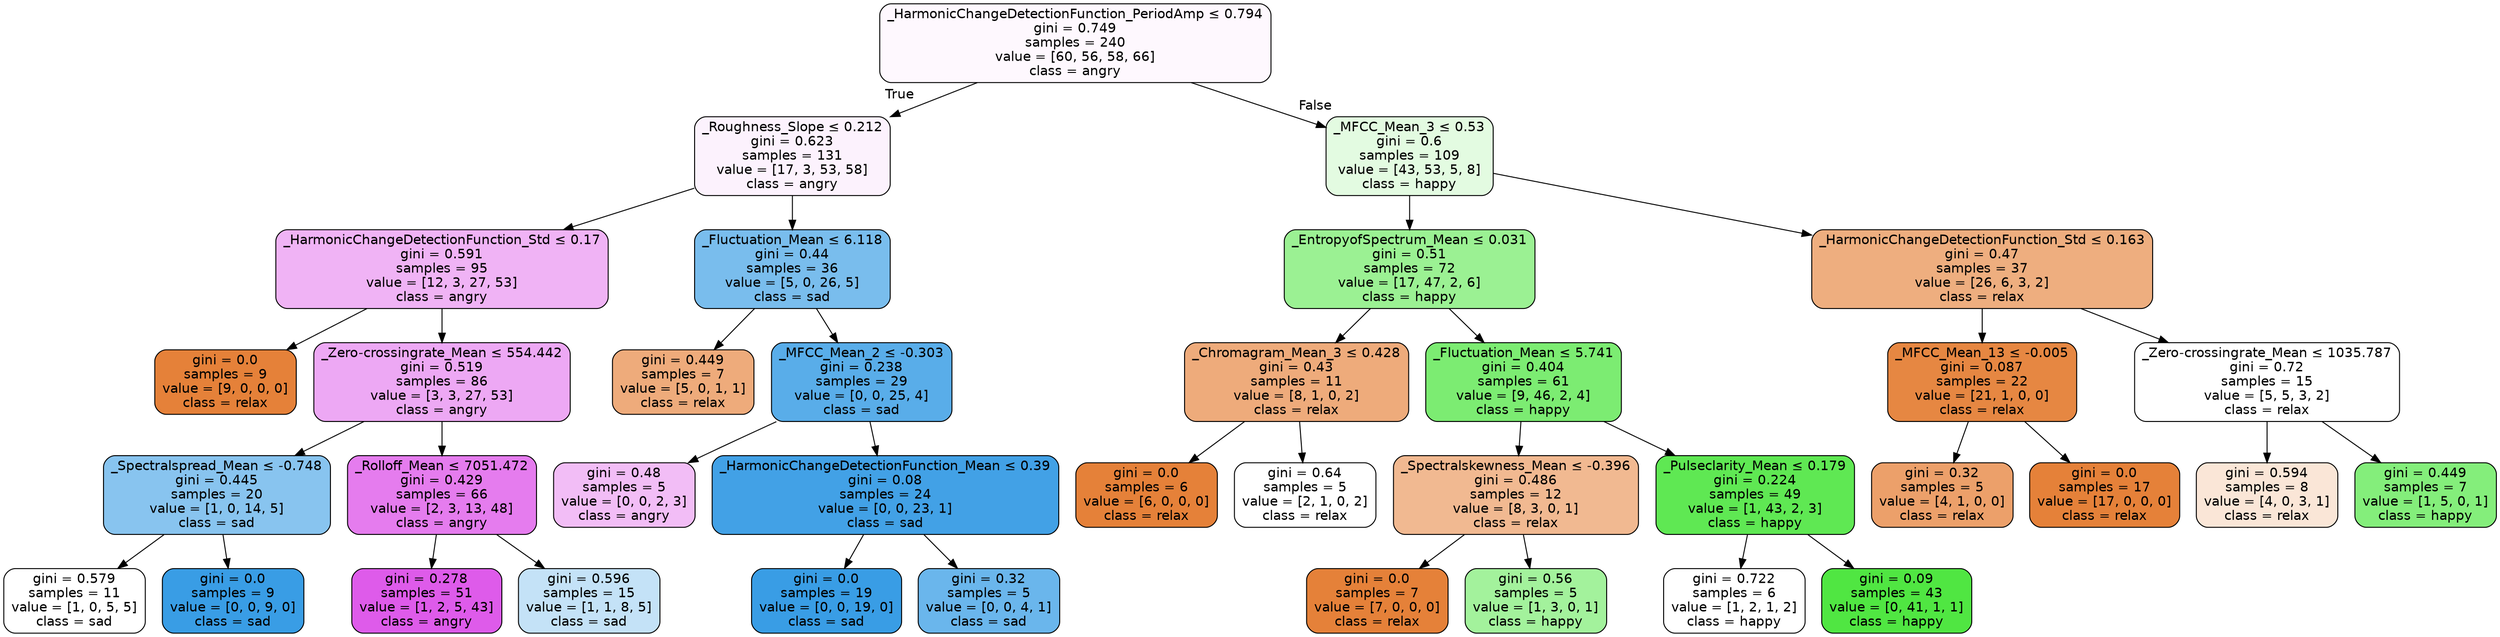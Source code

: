 digraph Tree {
node [shape=box, style="filled, rounded", color="black", fontname="helvetica"] ;
edge [fontname="helvetica"] ;
0 [label=<_HarmonicChangeDetectionFunction_PeriodAmp &le; 0.794<br/>gini = 0.749<br/>samples = 240<br/>value = [60, 56, 58, 66]<br/>class = angry>, fillcolor="#fef8fe"] ;
1 [label=<_Roughness_Slope &le; 0.212<br/>gini = 0.623<br/>samples = 131<br/>value = [17, 3, 53, 58]<br/>class = angry>, fillcolor="#fcf2fd"] ;
0 -> 1 [labeldistance=2.5, labelangle=45, headlabel="True"] ;
2 [label=<_HarmonicChangeDetectionFunction_Std &le; 0.17<br/>gini = 0.591<br/>samples = 95<br/>value = [12, 3, 27, 53]<br/>class = angry>, fillcolor="#f0b3f5"] ;
1 -> 2 ;
3 [label=<gini = 0.0<br/>samples = 9<br/>value = [9, 0, 0, 0]<br/>class = relax>, fillcolor="#e58139"] ;
2 -> 3 ;
4 [label=<_Zero-crossingrate_Mean &le; 554.442<br/>gini = 0.519<br/>samples = 86<br/>value = [3, 3, 27, 53]<br/>class = angry>, fillcolor="#eda8f4"] ;
2 -> 4 ;
5 [label=<_Spectralspread_Mean &le; -0.748<br/>gini = 0.445<br/>samples = 20<br/>value = [1, 0, 14, 5]<br/>class = sad>, fillcolor="#88c4ef"] ;
4 -> 5 ;
6 [label=<gini = 0.579<br/>samples = 11<br/>value = [1, 0, 5, 5]<br/>class = sad>, fillcolor="#ffffff"] ;
5 -> 6 ;
7 [label=<gini = 0.0<br/>samples = 9<br/>value = [0, 0, 9, 0]<br/>class = sad>, fillcolor="#399de5"] ;
5 -> 7 ;
8 [label=<_Rolloff_Mean &le; 7051.472<br/>gini = 0.429<br/>samples = 66<br/>value = [2, 3, 13, 48]<br/>class = angry>, fillcolor="#e57cee"] ;
4 -> 8 ;
9 [label=<gini = 0.278<br/>samples = 51<br/>value = [1, 2, 5, 43]<br/>class = angry>, fillcolor="#de5bea"] ;
8 -> 9 ;
10 [label=<gini = 0.596<br/>samples = 15<br/>value = [1, 1, 8, 5]<br/>class = sad>, fillcolor="#c4e2f7"] ;
8 -> 10 ;
11 [label=<_Fluctuation_Mean &le; 6.118<br/>gini = 0.44<br/>samples = 36<br/>value = [5, 0, 26, 5]<br/>class = sad>, fillcolor="#79bded"] ;
1 -> 11 ;
12 [label=<gini = 0.449<br/>samples = 7<br/>value = [5, 0, 1, 1]<br/>class = relax>, fillcolor="#eeab7b"] ;
11 -> 12 ;
13 [label=<_MFCC_Mean_2 &le; -0.303<br/>gini = 0.238<br/>samples = 29<br/>value = [0, 0, 25, 4]<br/>class = sad>, fillcolor="#59ade9"] ;
11 -> 13 ;
14 [label=<gini = 0.48<br/>samples = 5<br/>value = [0, 0, 2, 3]<br/>class = angry>, fillcolor="#f2bdf6"] ;
13 -> 14 ;
15 [label=<_HarmonicChangeDetectionFunction_Mean &le; 0.39<br/>gini = 0.08<br/>samples = 24<br/>value = [0, 0, 23, 1]<br/>class = sad>, fillcolor="#42a1e6"] ;
13 -> 15 ;
16 [label=<gini = 0.0<br/>samples = 19<br/>value = [0, 0, 19, 0]<br/>class = sad>, fillcolor="#399de5"] ;
15 -> 16 ;
17 [label=<gini = 0.32<br/>samples = 5<br/>value = [0, 0, 4, 1]<br/>class = sad>, fillcolor="#6ab6ec"] ;
15 -> 17 ;
18 [label=<_MFCC_Mean_3 &le; 0.53<br/>gini = 0.6<br/>samples = 109<br/>value = [43, 53, 5, 8]<br/>class = happy>, fillcolor="#e3fbe1"] ;
0 -> 18 [labeldistance=2.5, labelangle=-45, headlabel="False"] ;
19 [label=<_EntropyofSpectrum_Mean &le; 0.031<br/>gini = 0.51<br/>samples = 72<br/>value = [17, 47, 2, 6]<br/>class = happy>, fillcolor="#9bf193"] ;
18 -> 19 ;
20 [label=<_Chromagram_Mean_3 &le; 0.428<br/>gini = 0.43<br/>samples = 11<br/>value = [8, 1, 0, 2]<br/>class = relax>, fillcolor="#eeab7b"] ;
19 -> 20 ;
21 [label=<gini = 0.0<br/>samples = 6<br/>value = [6, 0, 0, 0]<br/>class = relax>, fillcolor="#e58139"] ;
20 -> 21 ;
22 [label=<gini = 0.64<br/>samples = 5<br/>value = [2, 1, 0, 2]<br/>class = relax>, fillcolor="#ffffff"] ;
20 -> 22 ;
23 [label=<_Fluctuation_Mean &le; 5.741<br/>gini = 0.404<br/>samples = 61<br/>value = [9, 46, 2, 4]<br/>class = happy>, fillcolor="#7cec72"] ;
19 -> 23 ;
24 [label=<_Spectralskewness_Mean &le; -0.396<br/>gini = 0.486<br/>samples = 12<br/>value = [8, 3, 0, 1]<br/>class = relax>, fillcolor="#f1b991"] ;
23 -> 24 ;
25 [label=<gini = 0.0<br/>samples = 7<br/>value = [7, 0, 0, 0]<br/>class = relax>, fillcolor="#e58139"] ;
24 -> 25 ;
26 [label=<gini = 0.56<br/>samples = 5<br/>value = [1, 3, 0, 1]<br/>class = happy>, fillcolor="#a3f29c"] ;
24 -> 26 ;
27 [label=<_Pulseclarity_Mean &le; 0.179<br/>gini = 0.224<br/>samples = 49<br/>value = [1, 43, 2, 3]<br/>class = happy>, fillcolor="#5fe853"] ;
23 -> 27 ;
28 [label=<gini = 0.722<br/>samples = 6<br/>value = [1, 2, 1, 2]<br/>class = happy>, fillcolor="#ffffff"] ;
27 -> 28 ;
29 [label=<gini = 0.09<br/>samples = 43<br/>value = [0, 41, 1, 1]<br/>class = happy>, fillcolor="#50e642"] ;
27 -> 29 ;
30 [label=<_HarmonicChangeDetectionFunction_Std &le; 0.163<br/>gini = 0.47<br/>samples = 37<br/>value = [26, 6, 3, 2]<br/>class = relax>, fillcolor="#eeae7f"] ;
18 -> 30 ;
31 [label=<_MFCC_Mean_13 &le; -0.005<br/>gini = 0.087<br/>samples = 22<br/>value = [21, 1, 0, 0]<br/>class = relax>, fillcolor="#e68742"] ;
30 -> 31 ;
32 [label=<gini = 0.32<br/>samples = 5<br/>value = [4, 1, 0, 0]<br/>class = relax>, fillcolor="#eca06a"] ;
31 -> 32 ;
33 [label=<gini = 0.0<br/>samples = 17<br/>value = [17, 0, 0, 0]<br/>class = relax>, fillcolor="#e58139"] ;
31 -> 33 ;
34 [label=<_Zero-crossingrate_Mean &le; 1035.787<br/>gini = 0.72<br/>samples = 15<br/>value = [5, 5, 3, 2]<br/>class = relax>, fillcolor="#ffffff"] ;
30 -> 34 ;
35 [label=<gini = 0.594<br/>samples = 8<br/>value = [4, 0, 3, 1]<br/>class = relax>, fillcolor="#fae6d7"] ;
34 -> 35 ;
36 [label=<gini = 0.449<br/>samples = 7<br/>value = [1, 5, 0, 1]<br/>class = happy>, fillcolor="#84ee7b"] ;
34 -> 36 ;
}